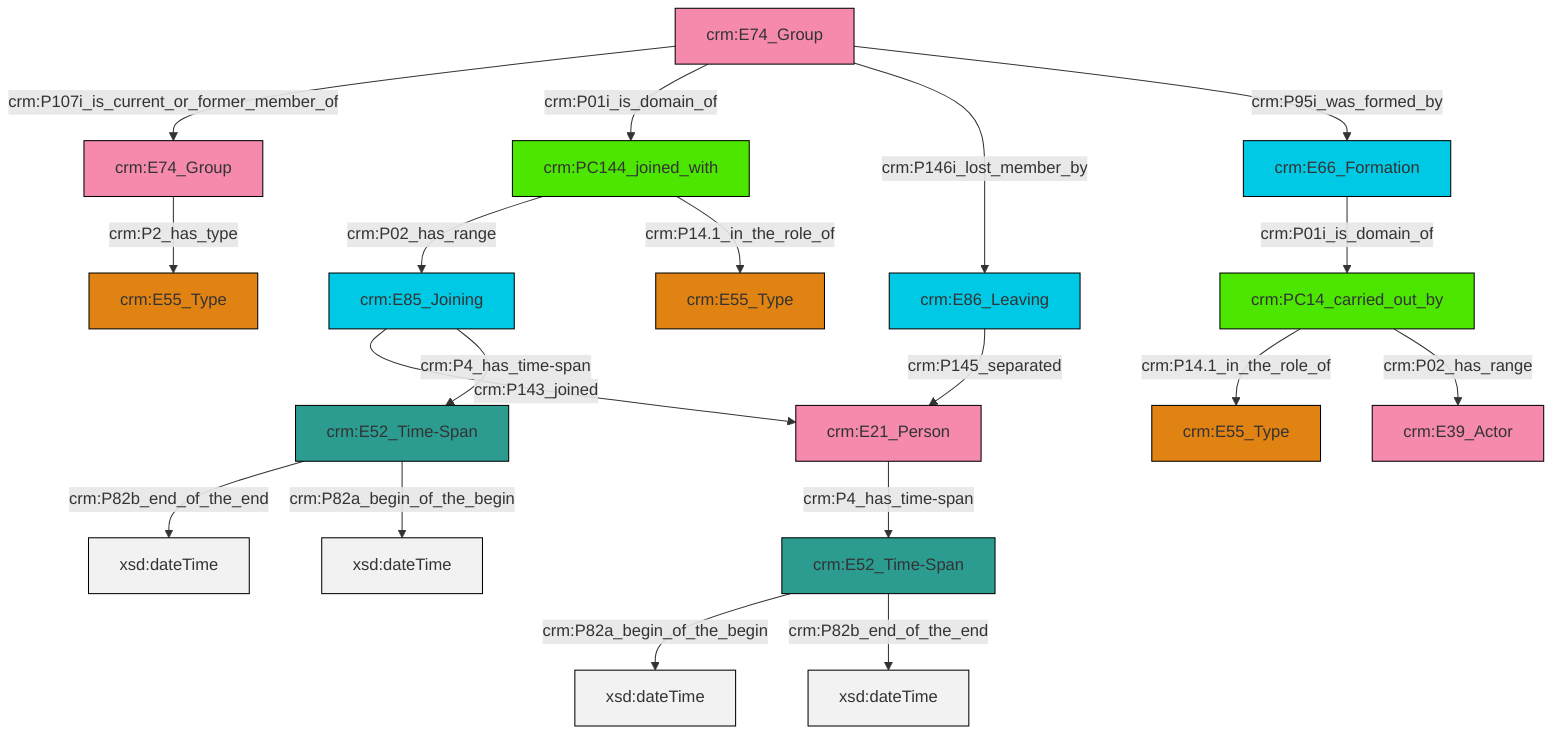 graph TD
classDef Literal fill:#f2f2f2,stroke:#000000;
classDef CRM_Entity fill:#FFFFFF,stroke:#000000;
classDef Temporal_Entity fill:#00C9E6, stroke:#000000;
classDef Type fill:#E18312, stroke:#000000;
classDef Time-Span fill:#2C9C91, stroke:#000000;
classDef Appellation fill:#FFEB7F, stroke:#000000;
classDef Place fill:#008836, stroke:#000000;
classDef Persistent_Item fill:#B266B2, stroke:#000000;
classDef Conceptual_Object fill:#FFD700, stroke:#000000;
classDef Physical_Thing fill:#D2B48C, stroke:#000000;
classDef Actor fill:#f58aad, stroke:#000000;
classDef PC_Classes fill:#4ce600, stroke:#000000;
classDef Multi fill:#cccccc,stroke:#000000;

0["crm:E66_Formation"]:::Temporal_Entity -->|crm:P01i_is_domain_of| 1["crm:PC14_carried_out_by"]:::PC_Classes
2["crm:E74_Group"]:::Actor -->|crm:P107i_is_current_or_former_member_of| 3["crm:E74_Group"]:::Actor
4["crm:PC144_joined_with"]:::PC_Classes -->|crm:P02_has_range| 5["crm:E85_Joining"]:::Temporal_Entity
2["crm:E74_Group"]:::Actor -->|crm:P01i_is_domain_of| 4["crm:PC144_joined_with"]:::PC_Classes
6["crm:E52_Time-Span"]:::Time-Span -->|crm:P82b_end_of_the_end| 7[xsd:dateTime]:::Literal
8["crm:E52_Time-Span"]:::Time-Span -->|crm:P82a_begin_of_the_begin| 12[xsd:dateTime]:::Literal
1["crm:PC14_carried_out_by"]:::PC_Classes -->|crm:P14.1_in_the_role_of| 13["crm:E55_Type"]:::Type
4["crm:PC144_joined_with"]:::PC_Classes -->|crm:P14.1_in_the_role_of| 10["crm:E55_Type"]:::Type
16["crm:E86_Leaving"]:::Temporal_Entity -->|crm:P145_separated| 17["crm:E21_Person"]:::Actor
3["crm:E74_Group"]:::Actor -->|crm:P2_has_type| 18["crm:E55_Type"]:::Type
5["crm:E85_Joining"]:::Temporal_Entity -->|crm:P143_joined| 17["crm:E21_Person"]:::Actor
2["crm:E74_Group"]:::Actor -->|crm:P146i_lost_member_by| 16["crm:E86_Leaving"]:::Temporal_Entity
17["crm:E21_Person"]:::Actor -->|crm:P4_has_time-span| 8["crm:E52_Time-Span"]:::Time-Span
2["crm:E74_Group"]:::Actor -->|crm:P95i_was_formed_by| 0["crm:E66_Formation"]:::Temporal_Entity
8["crm:E52_Time-Span"]:::Time-Span -->|crm:P82b_end_of_the_end| 24[xsd:dateTime]:::Literal
6["crm:E52_Time-Span"]:::Time-Span -->|crm:P82a_begin_of_the_begin| 28[xsd:dateTime]:::Literal
5["crm:E85_Joining"]:::Temporal_Entity -->|crm:P4_has_time-span| 6["crm:E52_Time-Span"]:::Time-Span
1["crm:PC14_carried_out_by"]:::PC_Classes -->|crm:P02_has_range| 29["crm:E39_Actor"]:::Actor